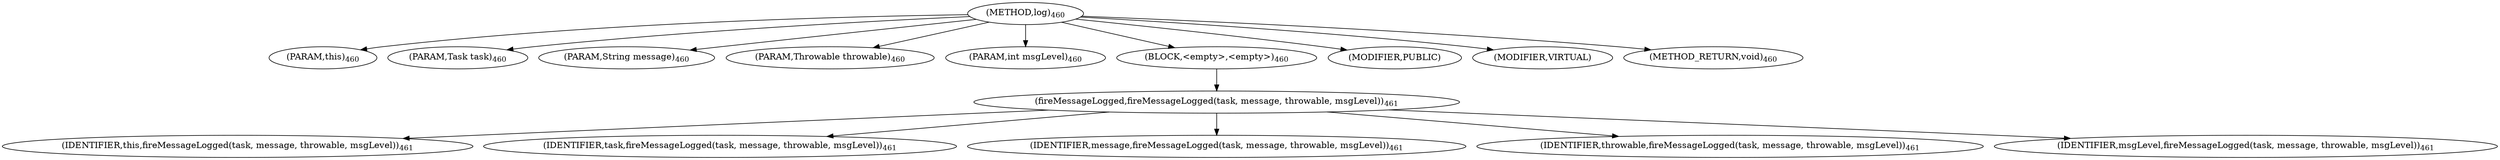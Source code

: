 digraph "log" {  
"947" [label = <(METHOD,log)<SUB>460</SUB>> ]
"46" [label = <(PARAM,this)<SUB>460</SUB>> ]
"948" [label = <(PARAM,Task task)<SUB>460</SUB>> ]
"949" [label = <(PARAM,String message)<SUB>460</SUB>> ]
"950" [label = <(PARAM,Throwable throwable)<SUB>460</SUB>> ]
"951" [label = <(PARAM,int msgLevel)<SUB>460</SUB>> ]
"952" [label = <(BLOCK,&lt;empty&gt;,&lt;empty&gt;)<SUB>460</SUB>> ]
"953" [label = <(fireMessageLogged,fireMessageLogged(task, message, throwable, msgLevel))<SUB>461</SUB>> ]
"45" [label = <(IDENTIFIER,this,fireMessageLogged(task, message, throwable, msgLevel))<SUB>461</SUB>> ]
"954" [label = <(IDENTIFIER,task,fireMessageLogged(task, message, throwable, msgLevel))<SUB>461</SUB>> ]
"955" [label = <(IDENTIFIER,message,fireMessageLogged(task, message, throwable, msgLevel))<SUB>461</SUB>> ]
"956" [label = <(IDENTIFIER,throwable,fireMessageLogged(task, message, throwable, msgLevel))<SUB>461</SUB>> ]
"957" [label = <(IDENTIFIER,msgLevel,fireMessageLogged(task, message, throwable, msgLevel))<SUB>461</SUB>> ]
"958" [label = <(MODIFIER,PUBLIC)> ]
"959" [label = <(MODIFIER,VIRTUAL)> ]
"960" [label = <(METHOD_RETURN,void)<SUB>460</SUB>> ]
  "947" -> "46" 
  "947" -> "948" 
  "947" -> "949" 
  "947" -> "950" 
  "947" -> "951" 
  "947" -> "952" 
  "947" -> "958" 
  "947" -> "959" 
  "947" -> "960" 
  "952" -> "953" 
  "953" -> "45" 
  "953" -> "954" 
  "953" -> "955" 
  "953" -> "956" 
  "953" -> "957" 
}
